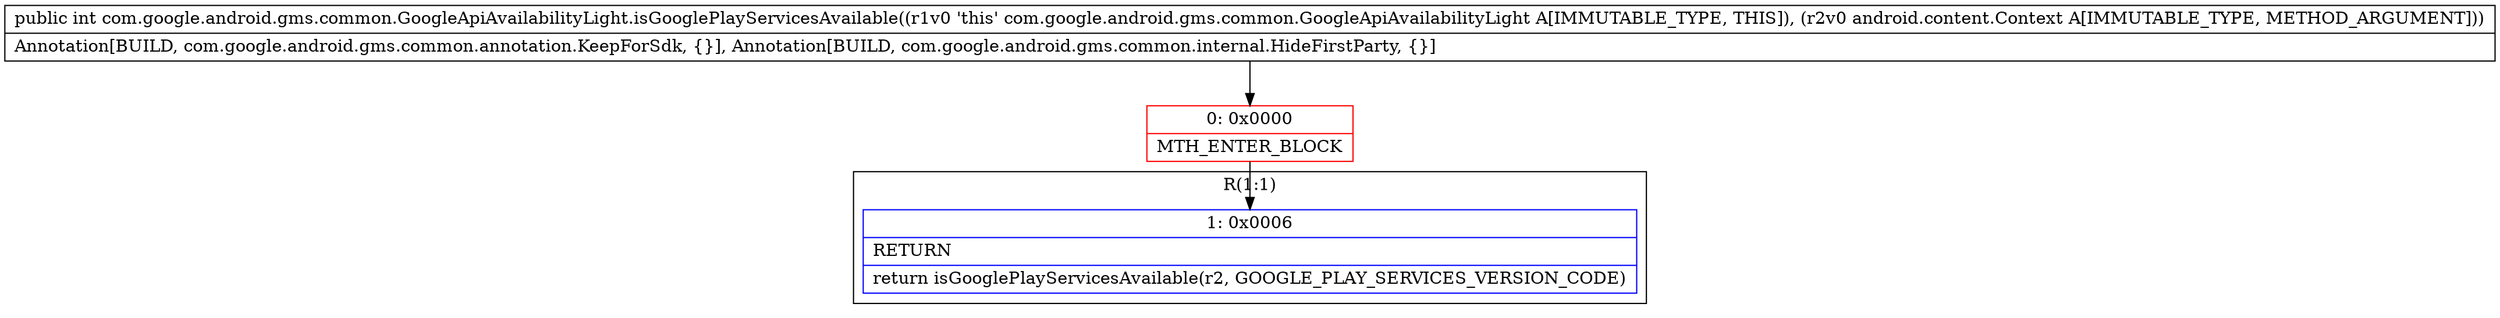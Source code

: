 digraph "CFG forcom.google.android.gms.common.GoogleApiAvailabilityLight.isGooglePlayServicesAvailable(Landroid\/content\/Context;)I" {
subgraph cluster_Region_1945607455 {
label = "R(1:1)";
node [shape=record,color=blue];
Node_1 [shape=record,label="{1\:\ 0x0006|RETURN\l|return isGooglePlayServicesAvailable(r2, GOOGLE_PLAY_SERVICES_VERSION_CODE)\l}"];
}
Node_0 [shape=record,color=red,label="{0\:\ 0x0000|MTH_ENTER_BLOCK\l}"];
MethodNode[shape=record,label="{public int com.google.android.gms.common.GoogleApiAvailabilityLight.isGooglePlayServicesAvailable((r1v0 'this' com.google.android.gms.common.GoogleApiAvailabilityLight A[IMMUTABLE_TYPE, THIS]), (r2v0 android.content.Context A[IMMUTABLE_TYPE, METHOD_ARGUMENT]))  | Annotation[BUILD, com.google.android.gms.common.annotation.KeepForSdk, \{\}], Annotation[BUILD, com.google.android.gms.common.internal.HideFirstParty, \{\}]\l}"];
MethodNode -> Node_0;
Node_0 -> Node_1;
}

